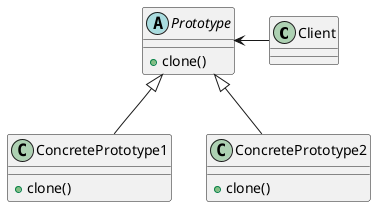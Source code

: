 @startuml
'https://plantuml.com/class-diagram

class Client
abstract class Prototype {
+ clone()
}
class ConcretePrototype1 extends Prototype {
+ clone()
}
class ConcretePrototype2 extends Prototype {
+ clone()
}

Prototype <- Client

@enduml
